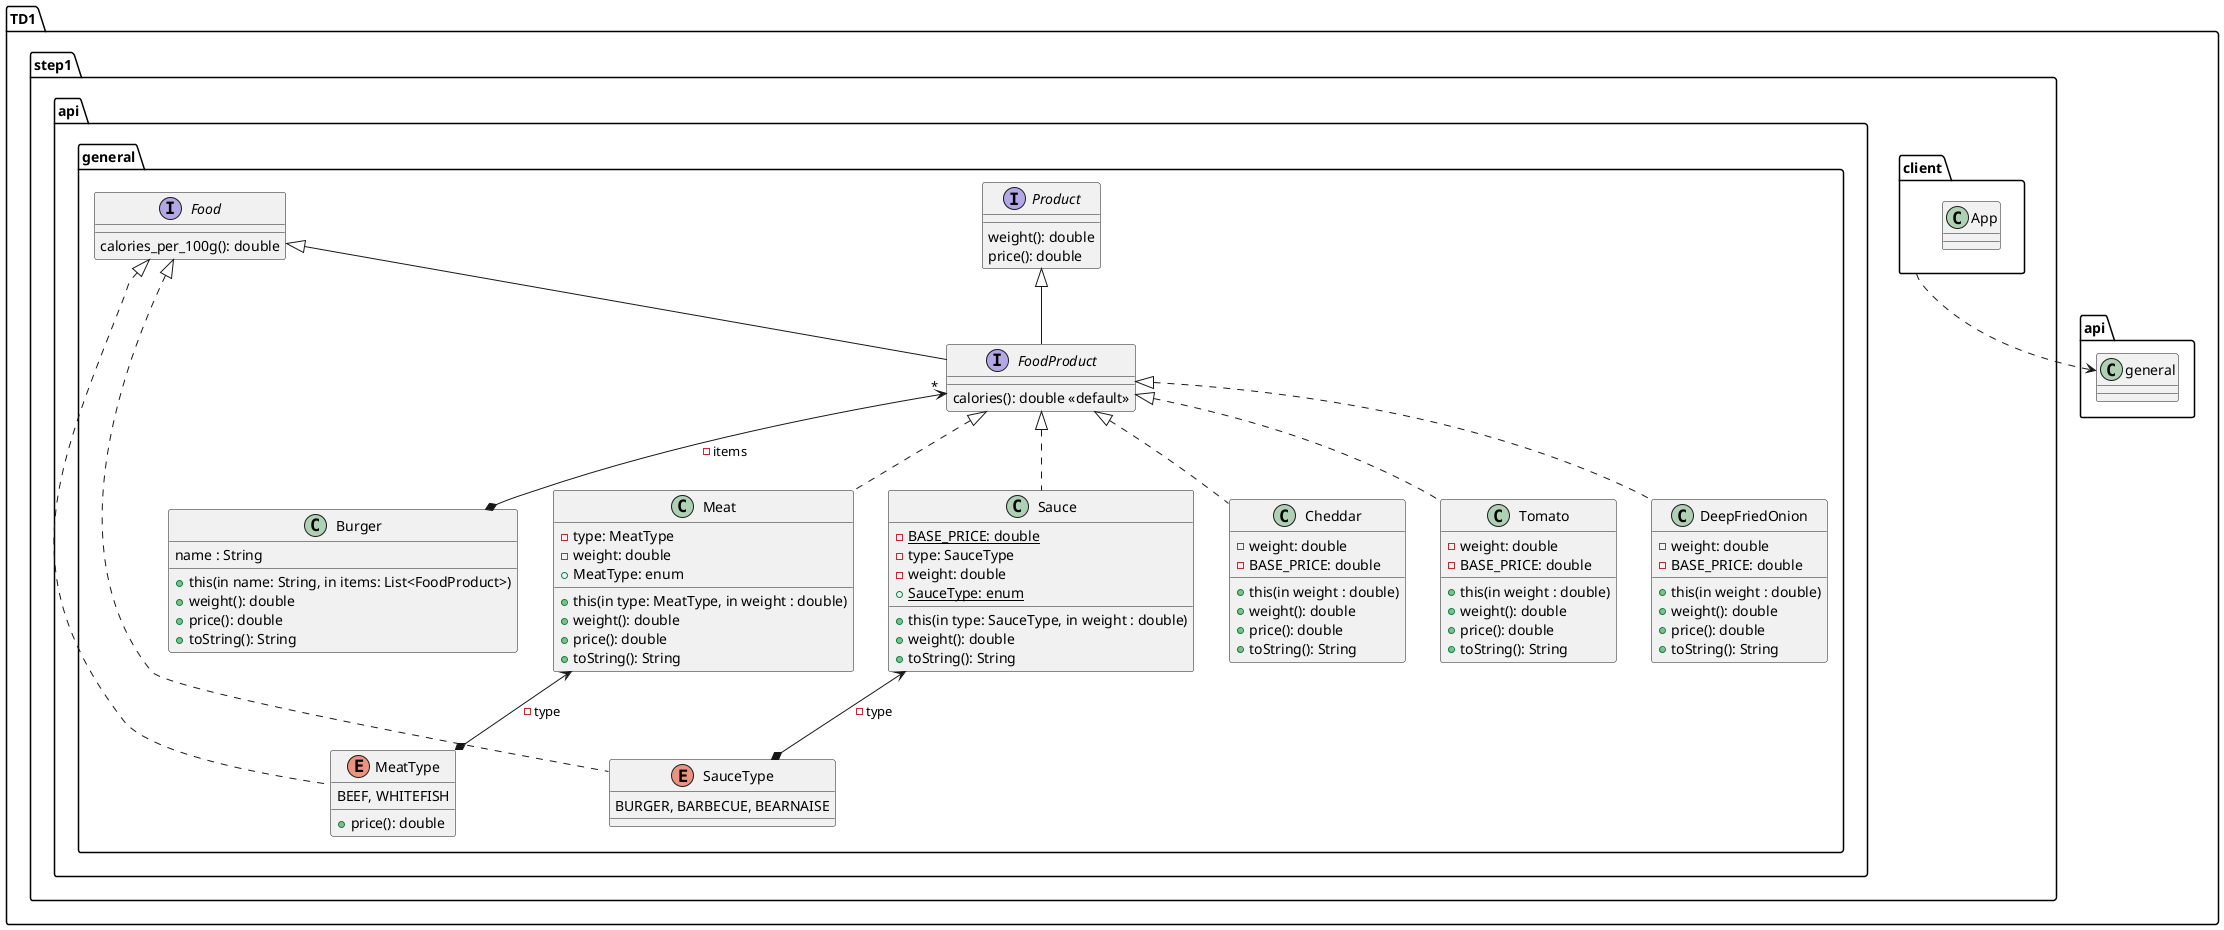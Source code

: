 @startuml TD1Step1
package TD1 {
  package step1 {
    package api.general {
        interface Product{
            weight(): double
            price(): double
        }

        interface Food{
            calories_per_100g(): double
        }

        interface FoodProduct extends Food, Product{
            calories(): double <<default>>
        }

        class Burger{
            name : String

            +this(in name: String, in items: List<FoodProduct>)
            +weight(): double
            +price(): double
            +toString(): String
        }

        class Sauce implements FoodProduct{
            -BASE_PRICE: {static} double
            -type: SauceType
            -weight: double
            +SauceType: {static} enum

            +this(in type: SauceType, in weight : double)
            +weight(): double
            +toString(): String
        }

        class Meat implements FoodProduct{
            -type: MeatType
            -weight: double
            +MeatType: enum

            +this(in type: MeatType, in weight : double)
            +weight(): double
            +price(): double
            +toString(): String
        }

        class Cheddar implements FoodProduct{
            -weight: double
            -BASE_PRICE: double

            +this(in weight : double)
            +weight(): double
            +price(): double
            +toString(): String
        }

        class Tomato implements FoodProduct{
            -weight: double
            -BASE_PRICE: double

            +this(in weight : double)
            +weight(): double
            +price(): double
            +toString(): String
        }

        class DeepFriedOnion implements FoodProduct{
            -weight: double
            -BASE_PRICE: double

            +this(in weight : double)
            +weight(): double
            +price(): double
            +toString(): String
        }

        enum SauceType implements Food{
            BURGER, BARBECUE, BEARNAISE
        }

        enum MeatType implements Food{
            BEEF, WHITEFISH
            +price(): double
        }


            FoodProduct "*" <--*  Burger : -items

            Sauce <--* SauceType : -type
            Meat <--* MeatType : -type
    }

    package client {
        class App
    }

  }

  client ..> api.general

}



@enduml